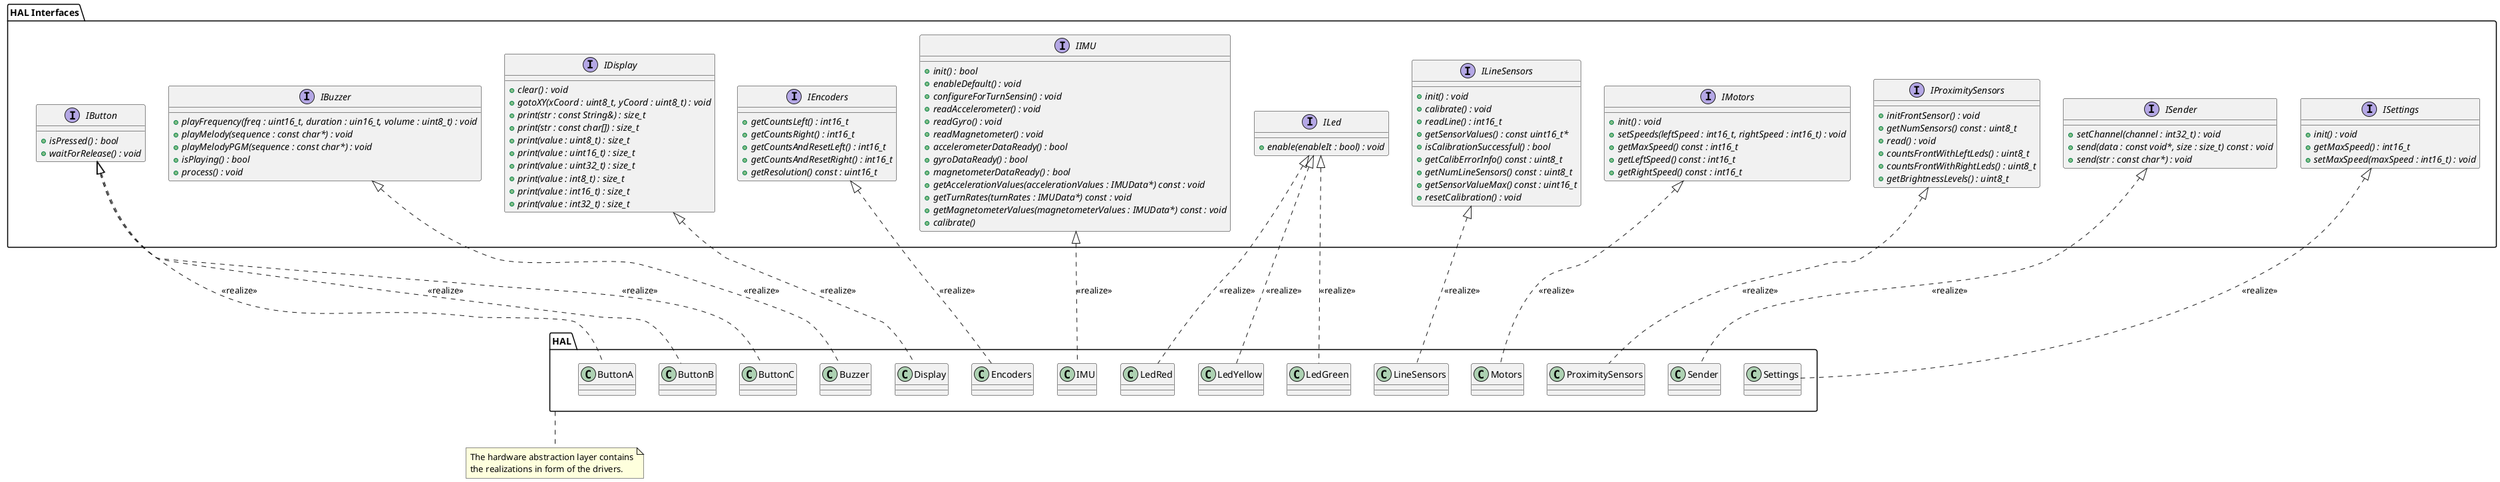 @startuml HAL

package "HAL Interfaces" as halInterfaces {

    interface "IButton" as iButton {
        + {abstract} isPressed() : bool
        + {abstract} waitForRelease() : void
    }

    interface "IBuzzer" as iBuzzer {
        + {abstract} playFrequency(freq : uint16_t, duration : uin16_t, volume : uint8_t) : void
        + {abstract} playMelody(sequence : const char*) : void
        + {abstract} playMelodyPGM(sequence : const char*) : void
        + {abstract} isPlaying() : bool
        + {abstract} process() : void
    }

    interface "IDisplay" as iDisplay {
        + {abstract} clear() : void
        + {abstract} gotoXY(xCoord : uint8_t, yCoord : uint8_t) : void
        + {abstract} print(str : const String&) : size_t
        + {abstract} print(str : const char[]) : size_t
        + {abstract} print(value : uint8_t) : size_t
        + {abstract} print(value : uint16_t) : size_t
        + {abstract} print(value : uint32_t) : size_t
        + {abstract} print(value : int8_t) : size_t
        + {abstract} print(value : int16_t) : size_t
        + {abstract} print(value : int32_t) : size_t
    }

    interface "IEncoders" as iEncoders {
        + {abstract} getCountsLeft() : int16_t
        + {abstract} getCountsRight() : int16_t
        + {abstract} getCountsAndResetLeft() : int16_t
        + {abstract} getCountsAndResetRight() : int16_t
        + {abstract} getResolution() const : uint16_t
    }

    interface "IIMU" as iIMU {
        + {abstract} init() : bool
        + {abstract} enableDefault() : void
        + {abstract} configureForTurnSensin() : void
        + {abstract} readAccelerometer() : void
        + {abstract} readGyro() : void
        + {abstract} readMagnetometer() : void
        + {abstract} accelerometerDataReady() : bool
        + {abstract} gyroDataReady() : bool
        + {abstract} magnetometerDataReady() : bool
        + {abstract} getAccelerationValues(accelerationValues : IMUData*) const : void
        + {abstract} getTurnRates(turnRates : IMUData*) const : void
        + {abstract} getMagnetometerValues(magnetometerValues : IMUData*) const : void
        + {abstract} calibrate()
    }

    interface "ILed" as iLed {
        + {abstract} enable(enableIt : bool) : void
    }

    interface "ILineSensors" as iLineSensors {
        + {abstract} init() : void
        + {abstract} calibrate() : void
        + {abstract} readLine() : int16_t
        + {abstract} getSensorValues() : const uint16_t*
        + {abstract} isCalibrationSuccessful() : bool
        + {abstract} getCalibErrorInfo() const : uint8_t
        + {abstract} getNumLineSensors() const : uint8_t
        + {abstract} getSensorValueMax() const : uint16_t
        + {abstract} resetCalibration() : void
    }

    interface "IMotors" as iMotors {
        + {abstract} init() : void
        + {abstract} setSpeeds(leftSpeed : int16_t, rightSpeed : int16_t) : void
        + {abstract} getMaxSpeed() const : int16_t
        + {abstract} getLeftSpeed() const : int16_t
        + {abstract} getRightSpeed() const : int16_t
    }

    interface "IProximitySensors" as iProximitySensors {
        + {abstract} initFrontSensor() : void
        + {abstract} getNumSensors() const : uint8_t
        + {abstract} read() : void
        + {abstract} countsFrontWithLeftLeds() : uint8_t
        + {abstract} countsFrontWithRightLeds() : uint8_t
        + {abstract} getBrightnessLevels() : uint8_t
    }

    interface "ISender" as iSender {
        + {abstract} setChannel(channel : int32_t) : void
        + {abstract} send(data : const void*, size : size_t) const : void
        + {abstract} send(str : const char*) : void
    }

    interface "ISettings" as iSettings {
        + {abstract} init() : void
        + {abstract} getMaxSpeed() : int16_t
        + {abstract} setMaxSpeed(maxSpeed : int16_t) : void
    }

}

package "HAL" as hal {

    class ButtonA
    class ButtonB
    class ButtonC
    class Buzzer
    class Display
    class Encoders
    class IMU
    class LedRed
    class LedYellow
    class LedGreen
    class LineSensors
    class Motors
    class ProximitySensors
    class Sender
    class Settings

    iButton <|... ButtonA: <<realize>>
    iButton <|... ButtonB: <<realize>>
    iButton <|... ButtonC: <<realize>>
    iBuzzer <|... Buzzer: <<realize>>
    iDisplay <|... Display: <<realize>>
    iEncoders <|... Encoders: <<realize>>
    iIMU <|... IMU: <<realize>>
    iLed <|... LedRed: <<realize>>
    iLed <|... LedYellow: <<realize>>
    iLed <|... LedGreen: <<realize>>
    iLineSensors <|... LineSensors: <<realize>>
    iMotors <|... Motors: <<realize>>
    iProximitySensors <|... ProximitySensors: <<realize>>
    iSender <|... Sender: <<realize>>
    iSettings <|... Settings: <<realize>>
}

halInterfaces -[hidden]-- hal

note bottom of hal
    The hardware abstraction layer contains
    the realizations in form of the drivers.
end note

@enduml